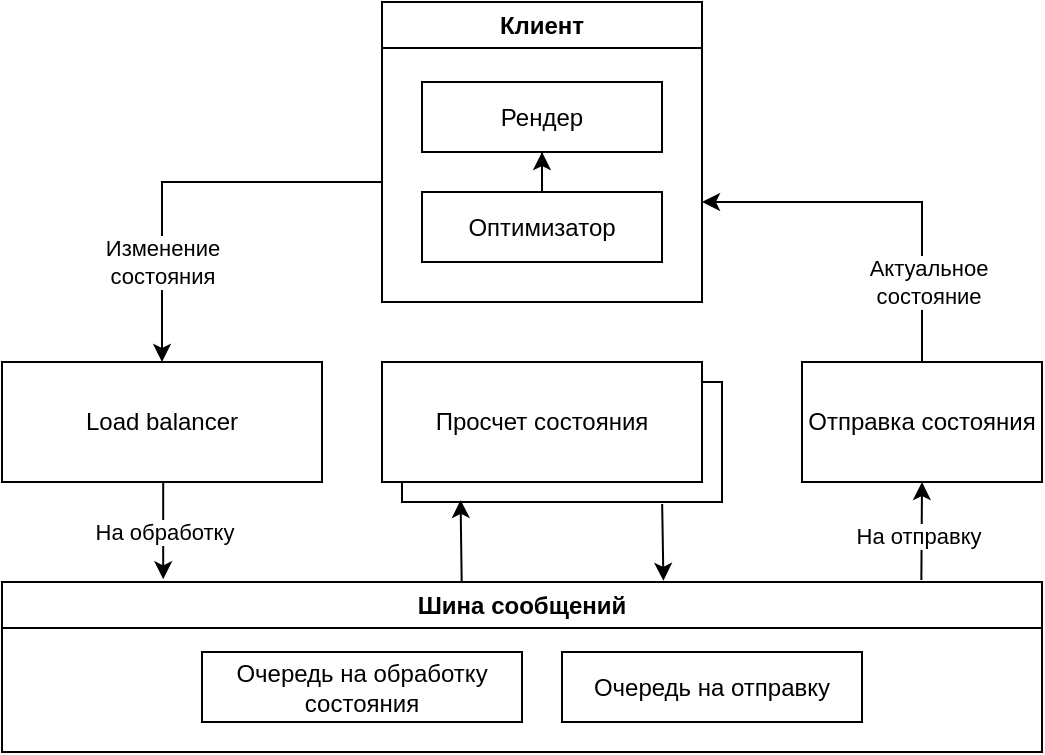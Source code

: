 <mxfile version="20.8.23" type="github">
  <diagram name="Страница 1" id="cHg1xsSfFfxs4tMhdqB8">
    <mxGraphModel dx="1434" dy="948" grid="1" gridSize="10" guides="1" tooltips="1" connect="1" arrows="1" fold="1" page="1" pageScale="1" pageWidth="1169" pageHeight="827" math="0" shadow="0">
      <root>
        <mxCell id="0" />
        <mxCell id="1" parent="0" />
        <mxCell id="NdkZ7NG9v4w4pcFVTmxC-12" value="" style="rounded=0;whiteSpace=wrap;html=1;" parent="1" vertex="1">
          <mxGeometry x="610" y="320" width="160" height="60" as="geometry" />
        </mxCell>
        <mxCell id="NdkZ7NG9v4w4pcFVTmxC-2" value="Просчет состояния" style="rounded=0;whiteSpace=wrap;html=1;" parent="1" vertex="1">
          <mxGeometry x="600" y="310" width="160" height="60" as="geometry" />
        </mxCell>
        <mxCell id="NdkZ7NG9v4w4pcFVTmxC-4" value="Отправка состояния" style="rounded=0;whiteSpace=wrap;html=1;" parent="1" vertex="1">
          <mxGeometry x="810" y="310" width="120" height="60" as="geometry" />
        </mxCell>
        <mxCell id="UsyGeMgkiecDtRh9sY03-10" style="edgeStyle=orthogonalEdgeStyle;rounded=0;orthogonalLoop=1;jettySize=auto;html=1;" edge="1" parent="1" source="NdkZ7NG9v4w4pcFVTmxC-4">
          <mxGeometry relative="1" as="geometry">
            <mxPoint x="680" y="451" as="sourcePoint" />
            <mxPoint x="760" y="230" as="targetPoint" />
            <Array as="points">
              <mxPoint x="870" y="230" />
            </Array>
          </mxGeometry>
        </mxCell>
        <mxCell id="UsyGeMgkiecDtRh9sY03-11" value="Актуальное &lt;br&gt;состояние" style="edgeLabel;html=1;align=center;verticalAlign=middle;resizable=0;points=[];" vertex="1" connectable="0" parent="UsyGeMgkiecDtRh9sY03-10">
          <mxGeometry x="-0.075" y="-1" relative="1" as="geometry">
            <mxPoint x="11" y="41" as="offset" />
          </mxGeometry>
        </mxCell>
        <mxCell id="UsyGeMgkiecDtRh9sY03-40" value="На обработку" style="edgeStyle=orthogonalEdgeStyle;rounded=0;orthogonalLoop=1;jettySize=auto;html=1;entryX=0.155;entryY=-0.016;entryDx=0;entryDy=0;entryPerimeter=0;" edge="1" parent="1" source="NdkZ7NG9v4w4pcFVTmxC-6" target="UsyGeMgkiecDtRh9sY03-30">
          <mxGeometry relative="1" as="geometry">
            <Array as="points">
              <mxPoint x="490" y="395" />
            </Array>
          </mxGeometry>
        </mxCell>
        <mxCell id="NdkZ7NG9v4w4pcFVTmxC-6" value="Load balancer" style="rounded=0;whiteSpace=wrap;html=1;" parent="1" vertex="1">
          <mxGeometry x="410" y="310" width="160" height="60" as="geometry" />
        </mxCell>
        <mxCell id="UsyGeMgkiecDtRh9sY03-22" style="edgeStyle=orthogonalEdgeStyle;rounded=0;orthogonalLoop=1;jettySize=auto;html=1;" edge="1" parent="1" source="UsyGeMgkiecDtRh9sY03-18" target="NdkZ7NG9v4w4pcFVTmxC-6">
          <mxGeometry relative="1" as="geometry">
            <Array as="points">
              <mxPoint x="490" y="220" />
            </Array>
          </mxGeometry>
        </mxCell>
        <mxCell id="UsyGeMgkiecDtRh9sY03-23" value="Изменение&lt;br&gt;состояния" style="edgeLabel;html=1;align=center;verticalAlign=middle;resizable=0;points=[];" vertex="1" connectable="0" parent="UsyGeMgkiecDtRh9sY03-22">
          <mxGeometry x="-0.028" y="2" relative="1" as="geometry">
            <mxPoint x="-13" y="38" as="offset" />
          </mxGeometry>
        </mxCell>
        <mxCell id="UsyGeMgkiecDtRh9sY03-18" value="Клиент" style="swimlane;whiteSpace=wrap;html=1;" vertex="1" parent="1">
          <mxGeometry x="600" y="130" width="160" height="150" as="geometry" />
        </mxCell>
        <mxCell id="UsyGeMgkiecDtRh9sY03-19" value="Рендер" style="rounded=0;whiteSpace=wrap;html=1;" vertex="1" parent="UsyGeMgkiecDtRh9sY03-18">
          <mxGeometry x="20" y="40" width="120" height="35" as="geometry" />
        </mxCell>
        <mxCell id="UsyGeMgkiecDtRh9sY03-21" value="Оптимизатор" style="rounded=0;whiteSpace=wrap;html=1;" vertex="1" parent="UsyGeMgkiecDtRh9sY03-18">
          <mxGeometry x="20" y="95" width="120" height="35" as="geometry" />
        </mxCell>
        <mxCell id="UsyGeMgkiecDtRh9sY03-20" style="edgeStyle=orthogonalEdgeStyle;rounded=0;orthogonalLoop=1;jettySize=auto;html=1;entryX=0.5;entryY=1;entryDx=0;entryDy=0;" edge="1" parent="UsyGeMgkiecDtRh9sY03-18" source="UsyGeMgkiecDtRh9sY03-21" target="UsyGeMgkiecDtRh9sY03-19">
          <mxGeometry relative="1" as="geometry" />
        </mxCell>
        <mxCell id="UsyGeMgkiecDtRh9sY03-30" value="Шина сообщений" style="swimlane;whiteSpace=wrap;html=1;" vertex="1" parent="1">
          <mxGeometry x="410" y="420" width="520" height="85" as="geometry" />
        </mxCell>
        <mxCell id="UsyGeMgkiecDtRh9sY03-31" value="Очередь на обработку состояния" style="rounded=0;whiteSpace=wrap;html=1;" vertex="1" parent="UsyGeMgkiecDtRh9sY03-30">
          <mxGeometry x="100" y="35" width="160" height="35" as="geometry" />
        </mxCell>
        <mxCell id="UsyGeMgkiecDtRh9sY03-32" value="Очередь на отправку" style="rounded=0;whiteSpace=wrap;html=1;" vertex="1" parent="UsyGeMgkiecDtRh9sY03-30">
          <mxGeometry x="280" y="35" width="150" height="35" as="geometry" />
        </mxCell>
        <mxCell id="UsyGeMgkiecDtRh9sY03-39" value="" style="endArrow=classic;html=1;rounded=0;entryX=0.5;entryY=1;entryDx=0;entryDy=0;exitX=0.884;exitY=-0.012;exitDx=0;exitDy=0;exitPerimeter=0;" edge="1" parent="1" source="UsyGeMgkiecDtRh9sY03-30" target="NdkZ7NG9v4w4pcFVTmxC-4">
          <mxGeometry width="50" height="50" relative="1" as="geometry">
            <mxPoint x="870" y="410" as="sourcePoint" />
            <mxPoint x="720" y="350" as="targetPoint" />
          </mxGeometry>
        </mxCell>
        <mxCell id="UsyGeMgkiecDtRh9sY03-47" value="На отправку" style="edgeLabel;html=1;align=center;verticalAlign=middle;resizable=0;points=[];" vertex="1" connectable="0" parent="UsyGeMgkiecDtRh9sY03-39">
          <mxGeometry x="-0.076" y="2" relative="1" as="geometry">
            <mxPoint as="offset" />
          </mxGeometry>
        </mxCell>
        <mxCell id="UsyGeMgkiecDtRh9sY03-43" value="" style="endArrow=classic;html=1;rounded=0;exitX=0.442;exitY=0;exitDx=0;exitDy=0;exitPerimeter=0;entryX=0.183;entryY=0.983;entryDx=0;entryDy=0;entryPerimeter=0;" edge="1" parent="1" source="UsyGeMgkiecDtRh9sY03-30" target="NdkZ7NG9v4w4pcFVTmxC-12">
          <mxGeometry width="50" height="50" relative="1" as="geometry">
            <mxPoint x="580" y="390" as="sourcePoint" />
            <mxPoint x="630" y="340" as="targetPoint" />
          </mxGeometry>
        </mxCell>
        <mxCell id="UsyGeMgkiecDtRh9sY03-44" value="" style="endArrow=classic;html=1;rounded=0;exitX=0.813;exitY=1.017;exitDx=0;exitDy=0;exitPerimeter=0;entryX=0.636;entryY=-0.007;entryDx=0;entryDy=0;entryPerimeter=0;" edge="1" parent="1" source="NdkZ7NG9v4w4pcFVTmxC-12" target="UsyGeMgkiecDtRh9sY03-30">
          <mxGeometry width="50" height="50" relative="1" as="geometry">
            <mxPoint x="650" y="450" as="sourcePoint" />
            <mxPoint x="649" y="389" as="targetPoint" />
          </mxGeometry>
        </mxCell>
      </root>
    </mxGraphModel>
  </diagram>
</mxfile>
